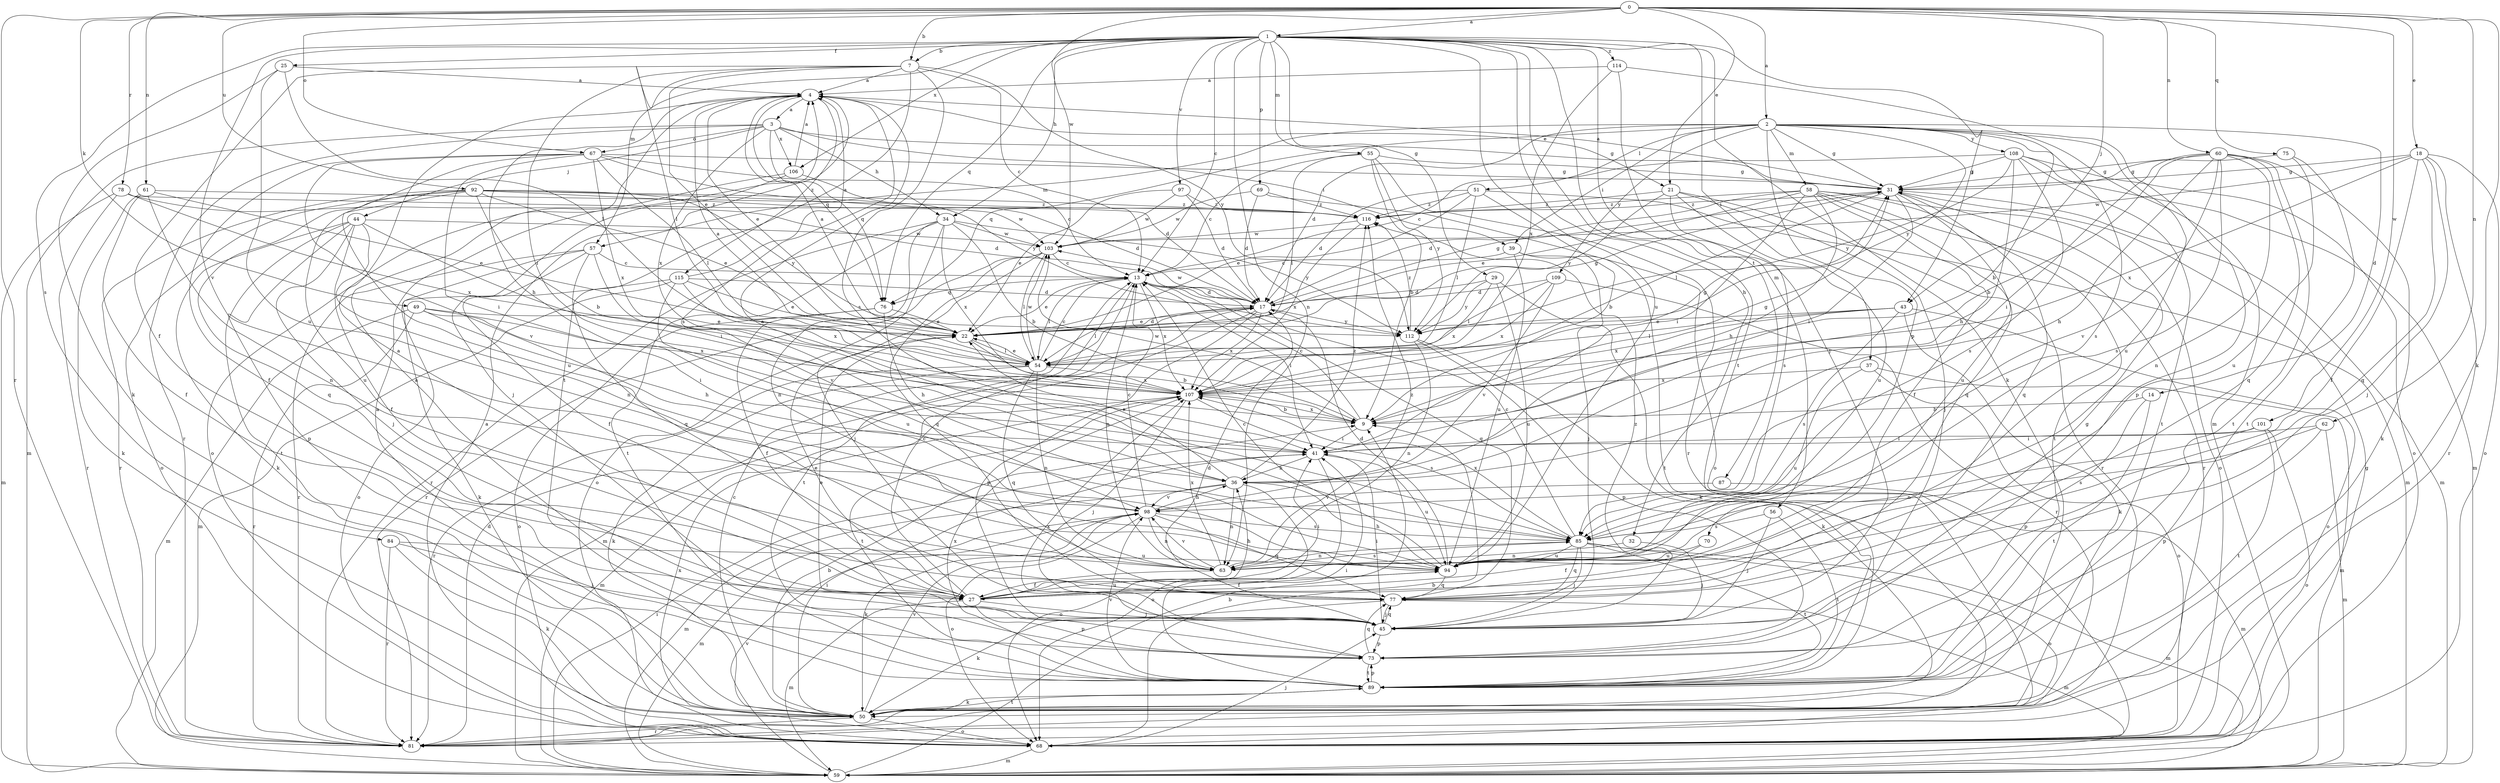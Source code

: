 strict digraph  {
0;
1;
2;
3;
4;
7;
9;
13;
14;
17;
18;
21;
22;
25;
27;
29;
31;
32;
34;
36;
37;
39;
41;
43;
44;
45;
49;
50;
51;
54;
55;
56;
57;
58;
59;
60;
61;
62;
63;
67;
68;
69;
70;
73;
75;
76;
77;
78;
81;
84;
85;
87;
89;
92;
94;
97;
98;
101;
103;
106;
107;
108;
109;
112;
114;
115;
116;
0 -> 1  [label=a];
0 -> 2  [label=a];
0 -> 7  [label=b];
0 -> 18  [label=e];
0 -> 21  [label=e];
0 -> 43  [label=j];
0 -> 49  [label=k];
0 -> 50  [label=k];
0 -> 60  [label=n];
0 -> 61  [label=n];
0 -> 62  [label=n];
0 -> 67  [label=o];
0 -> 75  [label=q];
0 -> 78  [label=r];
0 -> 81  [label=r];
0 -> 92  [label=u];
0 -> 101  [label=w];
0 -> 103  [label=w];
1 -> 7  [label=b];
1 -> 13  [label=c];
1 -> 25  [label=f];
1 -> 29  [label=g];
1 -> 32  [label=h];
1 -> 34  [label=h];
1 -> 37  [label=i];
1 -> 43  [label=j];
1 -> 50  [label=k];
1 -> 55  [label=m];
1 -> 56  [label=m];
1 -> 57  [label=m];
1 -> 63  [label=n];
1 -> 69  [label=p];
1 -> 76  [label=q];
1 -> 84  [label=s];
1 -> 87  [label=t];
1 -> 89  [label=t];
1 -> 94  [label=u];
1 -> 97  [label=v];
1 -> 98  [label=v];
1 -> 106  [label=x];
1 -> 114  [label=z];
2 -> 9  [label=b];
2 -> 14  [label=d];
2 -> 17  [label=d];
2 -> 31  [label=g];
2 -> 39  [label=i];
2 -> 51  [label=l];
2 -> 57  [label=m];
2 -> 58  [label=m];
2 -> 70  [label=p];
2 -> 73  [label=p];
2 -> 76  [label=q];
2 -> 85  [label=s];
2 -> 94  [label=u];
2 -> 108  [label=y];
2 -> 109  [label=y];
2 -> 112  [label=y];
3 -> 31  [label=g];
3 -> 34  [label=h];
3 -> 39  [label=i];
3 -> 44  [label=j];
3 -> 59  [label=m];
3 -> 67  [label=o];
3 -> 76  [label=q];
3 -> 81  [label=r];
3 -> 106  [label=x];
3 -> 107  [label=x];
4 -> 3  [label=a];
4 -> 21  [label=e];
4 -> 22  [label=e];
4 -> 36  [label=h];
4 -> 76  [label=q];
4 -> 85  [label=s];
4 -> 115  [label=z];
7 -> 4  [label=a];
7 -> 13  [label=c];
7 -> 22  [label=e];
7 -> 27  [label=f];
7 -> 41  [label=i];
7 -> 54  [label=l];
7 -> 85  [label=s];
7 -> 89  [label=t];
7 -> 112  [label=y];
9 -> 13  [label=c];
9 -> 31  [label=g];
9 -> 41  [label=i];
9 -> 103  [label=w];
9 -> 107  [label=x];
13 -> 17  [label=d];
13 -> 22  [label=e];
13 -> 41  [label=i];
13 -> 54  [label=l];
13 -> 63  [label=n];
13 -> 76  [label=q];
13 -> 77  [label=q];
13 -> 89  [label=t];
13 -> 107  [label=x];
14 -> 9  [label=b];
14 -> 73  [label=p];
14 -> 89  [label=t];
17 -> 22  [label=e];
17 -> 31  [label=g];
17 -> 54  [label=l];
17 -> 59  [label=m];
17 -> 73  [label=p];
17 -> 103  [label=w];
17 -> 107  [label=x];
17 -> 112  [label=y];
18 -> 27  [label=f];
18 -> 31  [label=g];
18 -> 45  [label=j];
18 -> 68  [label=o];
18 -> 77  [label=q];
18 -> 81  [label=r];
18 -> 103  [label=w];
18 -> 107  [label=x];
21 -> 45  [label=j];
21 -> 81  [label=r];
21 -> 85  [label=s];
21 -> 94  [label=u];
21 -> 112  [label=y];
21 -> 116  [label=z];
22 -> 4  [label=a];
22 -> 9  [label=b];
22 -> 17  [label=d];
22 -> 31  [label=g];
22 -> 54  [label=l];
25 -> 4  [label=a];
25 -> 50  [label=k];
25 -> 54  [label=l];
25 -> 94  [label=u];
27 -> 4  [label=a];
27 -> 13  [label=c];
27 -> 22  [label=e];
27 -> 36  [label=h];
27 -> 41  [label=i];
27 -> 45  [label=j];
27 -> 59  [label=m];
27 -> 73  [label=p];
27 -> 94  [label=u];
29 -> 17  [label=d];
29 -> 50  [label=k];
29 -> 94  [label=u];
29 -> 107  [label=x];
29 -> 112  [label=y];
31 -> 4  [label=a];
31 -> 41  [label=i];
31 -> 54  [label=l];
31 -> 59  [label=m];
31 -> 77  [label=q];
31 -> 94  [label=u];
31 -> 116  [label=z];
32 -> 45  [label=j];
32 -> 63  [label=n];
34 -> 9  [label=b];
34 -> 63  [label=n];
34 -> 68  [label=o];
34 -> 81  [label=r];
34 -> 89  [label=t];
34 -> 103  [label=w];
34 -> 107  [label=x];
34 -> 112  [label=y];
36 -> 22  [label=e];
36 -> 59  [label=m];
36 -> 63  [label=n];
36 -> 68  [label=o];
36 -> 98  [label=v];
36 -> 116  [label=z];
37 -> 59  [label=m];
37 -> 68  [label=o];
37 -> 94  [label=u];
37 -> 107  [label=x];
39 -> 13  [label=c];
39 -> 45  [label=j];
39 -> 89  [label=t];
39 -> 94  [label=u];
41 -> 36  [label=h];
41 -> 68  [label=o];
41 -> 94  [label=u];
43 -> 22  [label=e];
43 -> 50  [label=k];
43 -> 54  [label=l];
43 -> 68  [label=o];
43 -> 85  [label=s];
43 -> 107  [label=x];
44 -> 27  [label=f];
44 -> 41  [label=i];
44 -> 45  [label=j];
44 -> 50  [label=k];
44 -> 63  [label=n];
44 -> 73  [label=p];
44 -> 89  [label=t];
44 -> 103  [label=w];
45 -> 17  [label=d];
45 -> 22  [label=e];
45 -> 41  [label=i];
45 -> 73  [label=p];
45 -> 77  [label=q];
45 -> 116  [label=z];
49 -> 22  [label=e];
49 -> 36  [label=h];
49 -> 41  [label=i];
49 -> 59  [label=m];
49 -> 81  [label=r];
49 -> 107  [label=x];
50 -> 4  [label=a];
50 -> 9  [label=b];
50 -> 13  [label=c];
50 -> 41  [label=i];
50 -> 68  [label=o];
50 -> 81  [label=r];
50 -> 89  [label=t];
50 -> 98  [label=v];
51 -> 9  [label=b];
51 -> 17  [label=d];
51 -> 22  [label=e];
51 -> 54  [label=l];
51 -> 59  [label=m];
51 -> 116  [label=z];
54 -> 4  [label=a];
54 -> 13  [label=c];
54 -> 22  [label=e];
54 -> 50  [label=k];
54 -> 63  [label=n];
54 -> 77  [label=q];
54 -> 81  [label=r];
54 -> 103  [label=w];
54 -> 107  [label=x];
55 -> 9  [label=b];
55 -> 13  [label=c];
55 -> 31  [label=g];
55 -> 54  [label=l];
55 -> 81  [label=r];
55 -> 112  [label=y];
56 -> 45  [label=j];
56 -> 85  [label=s];
56 -> 89  [label=t];
57 -> 13  [label=c];
57 -> 27  [label=f];
57 -> 68  [label=o];
57 -> 77  [label=q];
57 -> 81  [label=r];
57 -> 98  [label=v];
58 -> 17  [label=d];
58 -> 22  [label=e];
58 -> 27  [label=f];
58 -> 36  [label=h];
58 -> 41  [label=i];
58 -> 68  [label=o];
58 -> 77  [label=q];
58 -> 81  [label=r];
58 -> 89  [label=t];
58 -> 116  [label=z];
59 -> 9  [label=b];
59 -> 41  [label=i];
59 -> 98  [label=v];
60 -> 9  [label=b];
60 -> 31  [label=g];
60 -> 36  [label=h];
60 -> 41  [label=i];
60 -> 50  [label=k];
60 -> 63  [label=n];
60 -> 77  [label=q];
60 -> 85  [label=s];
60 -> 89  [label=t];
60 -> 98  [label=v];
61 -> 22  [label=e];
61 -> 27  [label=f];
61 -> 50  [label=k];
61 -> 63  [label=n];
61 -> 116  [label=z];
62 -> 41  [label=i];
62 -> 59  [label=m];
62 -> 73  [label=p];
62 -> 85  [label=s];
63 -> 27  [label=f];
63 -> 85  [label=s];
63 -> 98  [label=v];
63 -> 107  [label=x];
63 -> 116  [label=z];
67 -> 13  [label=c];
67 -> 17  [label=d];
67 -> 27  [label=f];
67 -> 31  [label=g];
67 -> 41  [label=i];
67 -> 54  [label=l];
67 -> 94  [label=u];
67 -> 98  [label=v];
67 -> 107  [label=x];
68 -> 4  [label=a];
68 -> 9  [label=b];
68 -> 31  [label=g];
68 -> 45  [label=j];
68 -> 59  [label=m];
68 -> 107  [label=x];
69 -> 17  [label=d];
69 -> 68  [label=o];
69 -> 103  [label=w];
69 -> 116  [label=z];
70 -> 27  [label=f];
70 -> 94  [label=u];
73 -> 4  [label=a];
73 -> 31  [label=g];
73 -> 77  [label=q];
73 -> 89  [label=t];
73 -> 107  [label=x];
75 -> 31  [label=g];
75 -> 89  [label=t];
75 -> 94  [label=u];
76 -> 22  [label=e];
76 -> 27  [label=f];
76 -> 36  [label=h];
76 -> 68  [label=o];
77 -> 45  [label=j];
77 -> 50  [label=k];
77 -> 59  [label=m];
78 -> 17  [label=d];
78 -> 59  [label=m];
78 -> 81  [label=r];
78 -> 107  [label=x];
78 -> 116  [label=z];
81 -> 17  [label=d];
84 -> 45  [label=j];
84 -> 50  [label=k];
84 -> 81  [label=r];
84 -> 94  [label=u];
85 -> 4  [label=a];
85 -> 13  [label=c];
85 -> 45  [label=j];
85 -> 59  [label=m];
85 -> 63  [label=n];
85 -> 68  [label=o];
85 -> 77  [label=q];
85 -> 89  [label=t];
85 -> 94  [label=u];
85 -> 107  [label=x];
87 -> 59  [label=m];
87 -> 98  [label=v];
89 -> 41  [label=i];
89 -> 50  [label=k];
89 -> 73  [label=p];
89 -> 98  [label=v];
89 -> 107  [label=x];
92 -> 9  [label=b];
92 -> 17  [label=d];
92 -> 22  [label=e];
92 -> 68  [label=o];
92 -> 77  [label=q];
92 -> 81  [label=r];
92 -> 94  [label=u];
92 -> 103  [label=w];
92 -> 112  [label=y];
92 -> 116  [label=z];
94 -> 13  [label=c];
94 -> 17  [label=d];
94 -> 27  [label=f];
94 -> 36  [label=h];
94 -> 77  [label=q];
97 -> 17  [label=d];
97 -> 22  [label=e];
97 -> 103  [label=w];
97 -> 116  [label=z];
98 -> 13  [label=c];
98 -> 36  [label=h];
98 -> 50  [label=k];
98 -> 59  [label=m];
98 -> 63  [label=n];
98 -> 68  [label=o];
98 -> 77  [label=q];
98 -> 85  [label=s];
101 -> 41  [label=i];
101 -> 63  [label=n];
101 -> 68  [label=o];
101 -> 89  [label=t];
103 -> 13  [label=c];
103 -> 45  [label=j];
103 -> 54  [label=l];
103 -> 77  [label=q];
103 -> 81  [label=r];
106 -> 4  [label=a];
106 -> 45  [label=j];
106 -> 68  [label=o];
106 -> 112  [label=y];
107 -> 9  [label=b];
107 -> 31  [label=g];
107 -> 45  [label=j];
107 -> 59  [label=m];
107 -> 85  [label=s];
107 -> 89  [label=t];
108 -> 13  [label=c];
108 -> 31  [label=g];
108 -> 36  [label=h];
108 -> 59  [label=m];
108 -> 68  [label=o];
108 -> 85  [label=s];
108 -> 89  [label=t];
108 -> 112  [label=y];
109 -> 17  [label=d];
109 -> 54  [label=l];
109 -> 81  [label=r];
109 -> 98  [label=v];
109 -> 107  [label=x];
112 -> 50  [label=k];
112 -> 63  [label=n];
112 -> 73  [label=p];
112 -> 116  [label=z];
114 -> 4  [label=a];
114 -> 45  [label=j];
114 -> 59  [label=m];
114 -> 107  [label=x];
115 -> 4  [label=a];
115 -> 17  [label=d];
115 -> 22  [label=e];
115 -> 50  [label=k];
115 -> 59  [label=m];
115 -> 94  [label=u];
115 -> 107  [label=x];
116 -> 103  [label=w];
116 -> 107  [label=x];
}
